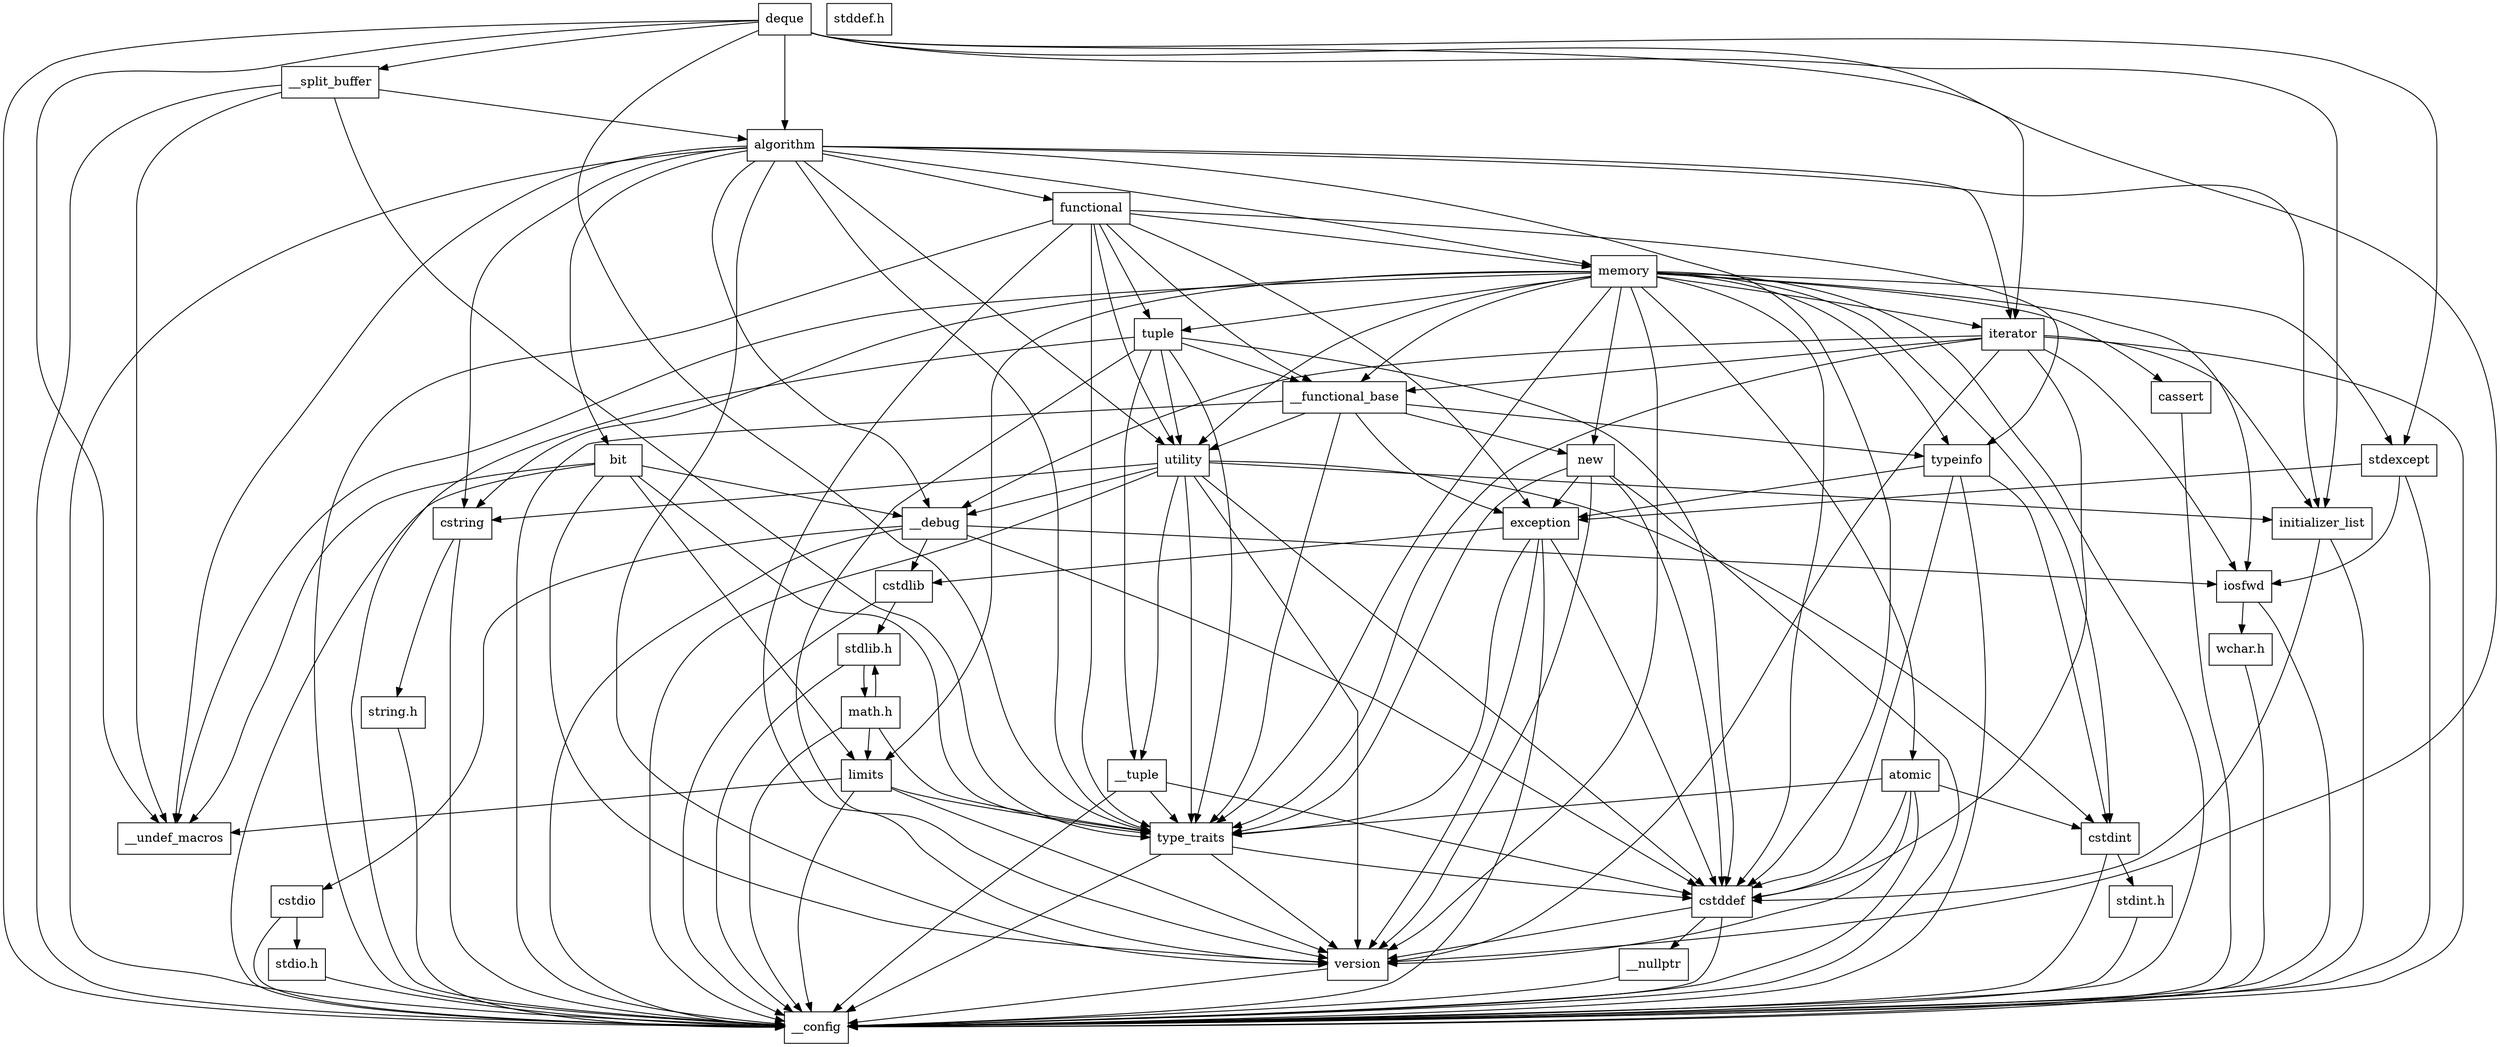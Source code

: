 digraph "dependencies" {
  header_1 [ shape="box", label="deque"];
  header_2 [ shape="box", label="__config"];
  header_11 [ shape="box", label="__split_buffer"];
  header_12 [ shape="box", label="type_traits"];
  header_13 [ shape="box", label="cstddef"];
  header_14 [ shape="box", label="version"];
  header_17 [ shape="box", label="__nullptr"];
  header_18 [ shape="box", label="algorithm"];
  header_19 [ shape="box", label="initializer_list"];
  header_20 [ shape="box", label="cstring"];
  header_21 [ shape="box", label="string.h"];
  header_24 [ shape="box", label="stddef.h"];
  header_28 [ shape="box", label="utility"];
  header_29 [ shape="box", label="__tuple"];
  header_30 [ shape="box", label="cstdint"];
  header_31 [ shape="box", label="stdint.h"];
  header_39 [ shape="box", label="__debug"];
  header_40 [ shape="box", label="iosfwd"];
  header_41 [ shape="box", label="wchar.h"];
  header_51 [ shape="box", label="cstdlib"];
  header_52 [ shape="box", label="stdlib.h"];
  header_77 [ shape="box", label="math.h"];
  header_89 [ shape="box", label="limits"];
  header_90 [ shape="box", label="__undef_macros"];
  header_91 [ shape="box", label="cstdio"];
  header_92 [ shape="box", label="stdio.h"];
  header_101 [ shape="box", label="memory"];
  header_102 [ shape="box", label="typeinfo"];
  header_103 [ shape="box", label="exception"];
  header_104 [ shape="box", label="new"];
  header_105 [ shape="box", label="iterator"];
  header_106 [ shape="box", label="__functional_base"];
  header_107 [ shape="box", label="tuple"];
  header_108 [ shape="box", label="stdexcept"];
  header_109 [ shape="box", label="cassert"];
  header_111 [ shape="box", label="atomic"];
  header_112 [ shape="box", label="functional"];
  header_113 [ shape="box", label="bit"];
  header_92 -> header_2;
  header_20 -> header_2;
  header_20 -> header_21;
  header_13 -> header_2;
  header_13 -> header_14;
  header_13 -> header_17;
  header_19 -> header_2;
  header_19 -> header_13;
  header_21 -> header_2;
  header_77 -> header_2;
  header_77 -> header_52;
  header_77 -> header_12;
  header_77 -> header_89;
  header_102 -> header_2;
  header_102 -> header_103;
  header_102 -> header_13;
  header_102 -> header_30;
  header_14 -> header_2;
  header_109 -> header_2;
  header_52 -> header_2;
  header_52 -> header_77;
  header_12 -> header_2;
  header_12 -> header_13;
  header_12 -> header_14;
  header_30 -> header_2;
  header_30 -> header_31;
  header_41 -> header_2;
  header_31 -> header_2;
  header_28 -> header_2;
  header_28 -> header_29;
  header_28 -> header_12;
  header_28 -> header_19;
  header_28 -> header_13;
  header_28 -> header_20;
  header_28 -> header_30;
  header_28 -> header_14;
  header_28 -> header_39;
  header_91 -> header_2;
  header_91 -> header_92;
  header_89 -> header_2;
  header_89 -> header_12;
  header_89 -> header_90;
  header_89 -> header_14;
  header_105 -> header_2;
  header_105 -> header_40;
  header_105 -> header_106;
  header_105 -> header_12;
  header_105 -> header_13;
  header_105 -> header_19;
  header_105 -> header_14;
  header_105 -> header_39;
  header_104 -> header_2;
  header_104 -> header_103;
  header_104 -> header_12;
  header_104 -> header_13;
  header_104 -> header_14;
  header_107 -> header_2;
  header_107 -> header_29;
  header_107 -> header_13;
  header_107 -> header_12;
  header_107 -> header_106;
  header_107 -> header_28;
  header_107 -> header_14;
  header_106 -> header_2;
  header_106 -> header_12;
  header_106 -> header_102;
  header_106 -> header_103;
  header_106 -> header_104;
  header_106 -> header_28;
  header_40 -> header_2;
  header_40 -> header_41;
  header_11 -> header_2;
  header_11 -> header_12;
  header_11 -> header_18;
  header_11 -> header_90;
  header_18 -> header_2;
  header_18 -> header_19;
  header_18 -> header_12;
  header_18 -> header_20;
  header_18 -> header_28;
  header_18 -> header_101;
  header_18 -> header_112;
  header_18 -> header_105;
  header_18 -> header_13;
  header_18 -> header_113;
  header_18 -> header_14;
  header_18 -> header_39;
  header_18 -> header_90;
  header_29 -> header_2;
  header_29 -> header_13;
  header_29 -> header_12;
  header_39 -> header_2;
  header_39 -> header_40;
  header_39 -> header_51;
  header_39 -> header_91;
  header_39 -> header_13;
  header_101 -> header_2;
  header_101 -> header_12;
  header_101 -> header_102;
  header_101 -> header_13;
  header_101 -> header_30;
  header_101 -> header_104;
  header_101 -> header_28;
  header_101 -> header_89;
  header_101 -> header_105;
  header_101 -> header_106;
  header_101 -> header_40;
  header_101 -> header_107;
  header_101 -> header_108;
  header_101 -> header_20;
  header_101 -> header_109;
  header_101 -> header_111;
  header_101 -> header_14;
  header_101 -> header_90;
  header_103 -> header_2;
  header_103 -> header_13;
  header_103 -> header_51;
  header_103 -> header_12;
  header_103 -> header_14;
  header_113 -> header_2;
  header_113 -> header_89;
  header_113 -> header_12;
  header_113 -> header_14;
  header_113 -> header_39;
  header_113 -> header_90;
  header_51 -> header_2;
  header_51 -> header_52;
  header_111 -> header_2;
  header_111 -> header_13;
  header_111 -> header_30;
  header_111 -> header_12;
  header_111 -> header_14;
  header_1 -> header_2;
  header_1 -> header_11;
  header_1 -> header_12;
  header_1 -> header_19;
  header_1 -> header_105;
  header_1 -> header_18;
  header_1 -> header_108;
  header_1 -> header_14;
  header_1 -> header_90;
  header_112 -> header_2;
  header_112 -> header_12;
  header_112 -> header_102;
  header_112 -> header_103;
  header_112 -> header_101;
  header_112 -> header_107;
  header_112 -> header_28;
  header_112 -> header_14;
  header_112 -> header_106;
  header_108 -> header_2;
  header_108 -> header_103;
  header_108 -> header_40;
  header_17 -> header_2;
}